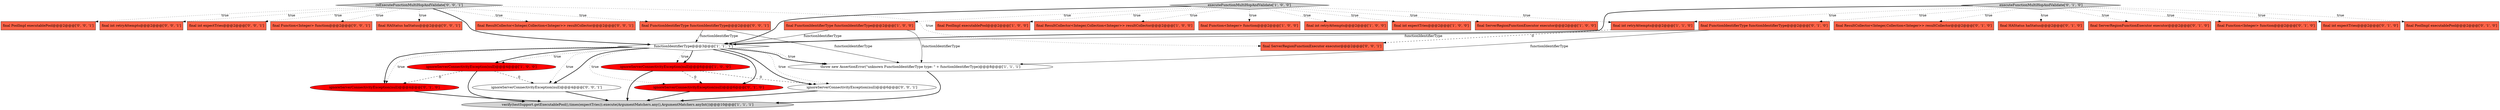digraph {
23 [style = filled, label = "final ResultCollector<Integer,Collection<Integer>> resultCollector@@@2@@@['0', '1', '0']", fillcolor = tomato, shape = box image = "AAA0AAABBB2BBB"];
19 [style = filled, label = "final HAStatus haStatus@@@2@@@['0', '1', '0']", fillcolor = tomato, shape = box image = "AAA0AAABBB2BBB"];
12 [style = filled, label = "functionIdentifierType@@@3@@@['1', '1', '1']", fillcolor = white, shape = diamond image = "AAA0AAABBB1BBB"];
5 [style = filled, label = "final ServerRegionFunctionExecutor executor@@@2@@@['1', '0', '0']", fillcolor = tomato, shape = box image = "AAA0AAABBB1BBB"];
7 [style = filled, label = "final PoolImpl executablePool@@@2@@@['1', '0', '0']", fillcolor = tomato, shape = box image = "AAA0AAABBB1BBB"];
10 [style = filled, label = "executeFunctionMultiHopAndValidate['1', '0', '0']", fillcolor = lightgray, shape = diamond image = "AAA0AAABBB1BBB"];
28 [style = filled, label = "final int retryAttempts@@@2@@@['0', '0', '1']", fillcolor = tomato, shape = box image = "AAA0AAABBB3BBB"];
6 [style = filled, label = "throw new AssertionError(\"unknown FunctionIdentifierType type: \" + functionIdentifierType)@@@8@@@['1', '1', '1']", fillcolor = white, shape = ellipse image = "AAA0AAABBB1BBB"];
25 [style = filled, label = "final FunctionIdentifierType functionIdentifierType@@@2@@@['0', '0', '1']", fillcolor = tomato, shape = box image = "AAA0AAABBB3BBB"];
2 [style = filled, label = "verify(testSupport.getExecutablePool(),times(expectTries)).execute(ArgumentMatchers.any(),ArgumentMatchers.anyInt())@@@10@@@['1', '1', '1']", fillcolor = lightgray, shape = ellipse image = "AAA0AAABBB1BBB"];
3 [style = filled, label = "final FunctionIdentifierType functionIdentifierType@@@2@@@['1', '0', '0']", fillcolor = tomato, shape = box image = "AAA0AAABBB1BBB"];
32 [style = filled, label = "final int expectTries@@@2@@@['0', '0', '1']", fillcolor = tomato, shape = box image = "AAA0AAABBB3BBB"];
26 [style = filled, label = "final Function<Integer> function@@@2@@@['0', '0', '1']", fillcolor = tomato, shape = box image = "AAA0AAABBB3BBB"];
34 [style = filled, label = "reExecuteFunctionMultiHopAndValidate['0', '0', '1']", fillcolor = lightgray, shape = diamond image = "AAA0AAABBB3BBB"];
13 [style = filled, label = "final int retryAttempts@@@2@@@['1', '1', '0']", fillcolor = tomato, shape = box image = "AAA0AAABBB1BBB"];
11 [style = filled, label = "ignoreServerConnectivityException(null)@@@4@@@['1', '0', '0']", fillcolor = red, shape = ellipse image = "AAA1AAABBB1BBB"];
1 [style = filled, label = "ignoreServerConnectivityException(null)@@@6@@@['1', '0', '0']", fillcolor = red, shape = ellipse image = "AAA1AAABBB1BBB"];
29 [style = filled, label = "ignoreServerConnectivityException(null)@@@4@@@['0', '0', '1']", fillcolor = white, shape = ellipse image = "AAA0AAABBB3BBB"];
15 [style = filled, label = "ignoreServerConnectivityException(null)@@@6@@@['0', '1', '0']", fillcolor = red, shape = ellipse image = "AAA1AAABBB2BBB"];
18 [style = filled, label = "ignoreServerConnectivityException(null)@@@4@@@['0', '1', '0']", fillcolor = red, shape = ellipse image = "AAA1AAABBB2BBB"];
27 [style = filled, label = "ignoreServerConnectivityException(null)@@@6@@@['0', '0', '1']", fillcolor = white, shape = ellipse image = "AAA0AAABBB3BBB"];
30 [style = filled, label = "final HAStatus haStatus@@@2@@@['0', '0', '1']", fillcolor = tomato, shape = box image = "AAA0AAABBB3BBB"];
14 [style = filled, label = "final FunctionIdentifierType functionIdentifierType@@@2@@@['0', '1', '0']", fillcolor = tomato, shape = box image = "AAA0AAABBB2BBB"];
0 [style = filled, label = "final ResultCollector<Integer,Collection<Integer>> resultCollector@@@2@@@['1', '0', '0']", fillcolor = tomato, shape = box image = "AAA0AAABBB1BBB"];
9 [style = filled, label = "final Function<Integer> function@@@2@@@['1', '0', '0']", fillcolor = tomato, shape = box image = "AAA0AAABBB1BBB"];
22 [style = filled, label = "executeFunctionMultiHopAndValidate['0', '1', '0']", fillcolor = lightgray, shape = diamond image = "AAA0AAABBB2BBB"];
17 [style = filled, label = "final ServerRegionFunctionExecutor executor@@@2@@@['0', '1', '0']", fillcolor = tomato, shape = box image = "AAA0AAABBB2BBB"];
16 [style = filled, label = "final Function<Integer> function@@@2@@@['0', '1', '0']", fillcolor = tomato, shape = box image = "AAA0AAABBB2BBB"];
20 [style = filled, label = "final int expectTries@@@2@@@['0', '1', '0']", fillcolor = tomato, shape = box image = "AAA0AAABBB2BBB"];
33 [style = filled, label = "final ServerRegionFunctionExecutor executor@@@2@@@['0', '0', '1']", fillcolor = tomato, shape = box image = "AAA0AAABBB3BBB"];
21 [style = filled, label = "final PoolImpl executablePool@@@2@@@['0', '1', '0']", fillcolor = tomato, shape = box image = "AAA0AAABBB2BBB"];
31 [style = filled, label = "final ResultCollector<Integer,Collection<Integer>> resultCollector@@@2@@@['0', '0', '1']", fillcolor = tomato, shape = box image = "AAA0AAABBB3BBB"];
24 [style = filled, label = "final PoolImpl executablePool@@@2@@@['0', '0', '1']", fillcolor = tomato, shape = box image = "AAA0AAABBB3BBB"];
4 [style = filled, label = "final int retryAttempts@@@2@@@['1', '0', '0']", fillcolor = tomato, shape = box image = "AAA0AAABBB1BBB"];
8 [style = filled, label = "final int expectTries@@@2@@@['1', '0', '0']", fillcolor = tomato, shape = box image = "AAA0AAABBB1BBB"];
22->21 [style = dotted, label="true"];
34->28 [style = dotted, label="true"];
14->12 [style = solid, label="functionIdentifierType"];
10->8 [style = dotted, label="true"];
34->32 [style = dotted, label="true"];
15->2 [style = bold, label=""];
22->19 [style = dotted, label="true"];
22->23 [style = dotted, label="true"];
12->29 [style = dotted, label="true"];
34->24 [style = dotted, label="true"];
1->15 [style = dashed, label="0"];
1->27 [style = dashed, label="0"];
3->12 [style = solid, label="functionIdentifierType"];
12->11 [style = bold, label=""];
34->25 [style = dotted, label="true"];
12->15 [style = bold, label=""];
12->15 [style = dotted, label="true"];
12->1 [style = dotted, label="true"];
10->3 [style = dotted, label="true"];
11->29 [style = dashed, label="0"];
25->6 [style = solid, label="functionIdentifierType"];
12->18 [style = dotted, label="true"];
3->6 [style = solid, label="functionIdentifierType"];
18->2 [style = bold, label=""];
10->9 [style = dotted, label="true"];
10->5 [style = dotted, label="true"];
12->1 [style = bold, label=""];
12->6 [style = bold, label=""];
34->12 [style = bold, label=""];
11->2 [style = bold, label=""];
22->14 [style = dotted, label="true"];
34->26 [style = dotted, label="true"];
12->11 [style = dotted, label="true"];
6->2 [style = bold, label=""];
12->27 [style = dotted, label="true"];
34->31 [style = dotted, label="true"];
29->2 [style = bold, label=""];
12->29 [style = bold, label=""];
22->20 [style = dotted, label="true"];
10->13 [style = dotted, label="true"];
12->6 [style = dotted, label="true"];
10->12 [style = bold, label=""];
11->18 [style = dashed, label="0"];
22->12 [style = bold, label=""];
22->16 [style = dotted, label="true"];
22->13 [style = dotted, label="true"];
34->33 [style = dotted, label="true"];
12->18 [style = bold, label=""];
14->6 [style = solid, label="functionIdentifierType"];
13->33 [style = dashed, label="0"];
10->0 [style = dotted, label="true"];
22->17 [style = dotted, label="true"];
1->2 [style = bold, label=""];
25->12 [style = solid, label="functionIdentifierType"];
10->4 [style = dotted, label="true"];
34->30 [style = dotted, label="true"];
12->27 [style = bold, label=""];
27->2 [style = bold, label=""];
10->7 [style = dotted, label="true"];
}
